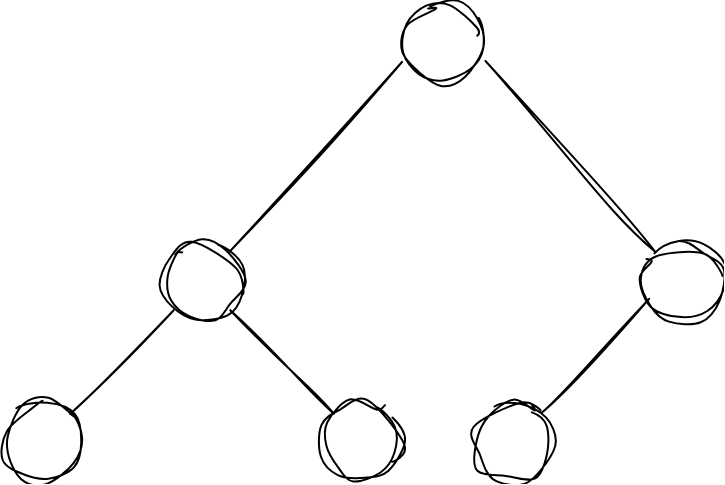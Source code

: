 <mxfile version="24.7.5">
  <diagram name="第 1 页" id="jy1TVek64ZTSS9d4jHHz">
    <mxGraphModel dx="1185" dy="683" grid="1" gridSize="10" guides="1" tooltips="1" connect="1" arrows="1" fold="1" page="1" pageScale="1" pageWidth="827" pageHeight="1169" math="0" shadow="0">
      <root>
        <mxCell id="0" />
        <mxCell id="1" parent="0" />
        <mxCell id="S7aDT1qXhI9r-aNUoDuf-14" value="" style="ellipse;whiteSpace=wrap;html=1;aspect=fixed;sketch=1;curveFitting=1;jiggle=2;shadow=0;fillColor=none;" vertex="1" parent="1">
          <mxGeometry x="400" y="40" width="40" height="40" as="geometry" />
        </mxCell>
        <mxCell id="S7aDT1qXhI9r-aNUoDuf-15" value="" style="ellipse;whiteSpace=wrap;html=1;aspect=fixed;sketch=1;curveFitting=1;jiggle=2;shadow=0;fillColor=none;" vertex="1" parent="1">
          <mxGeometry x="280" y="160" width="40" height="40" as="geometry" />
        </mxCell>
        <mxCell id="S7aDT1qXhI9r-aNUoDuf-16" value="" style="ellipse;whiteSpace=wrap;html=1;aspect=fixed;sketch=1;curveFitting=1;jiggle=2;shadow=0;fillColor=none;" vertex="1" parent="1">
          <mxGeometry x="520" y="160" width="40" height="40" as="geometry" />
        </mxCell>
        <mxCell id="S7aDT1qXhI9r-aNUoDuf-17" value="" style="ellipse;whiteSpace=wrap;html=1;aspect=fixed;sketch=1;curveFitting=1;jiggle=2;shadow=0;fillColor=none;" vertex="1" parent="1">
          <mxGeometry x="200" y="240" width="40" height="40" as="geometry" />
        </mxCell>
        <mxCell id="S7aDT1qXhI9r-aNUoDuf-18" value="" style="ellipse;whiteSpace=wrap;html=1;aspect=fixed;sketch=1;curveFitting=1;jiggle=2;shadow=0;fillColor=none;" vertex="1" parent="1">
          <mxGeometry x="360" y="240" width="40" height="40" as="geometry" />
        </mxCell>
        <mxCell id="S7aDT1qXhI9r-aNUoDuf-19" value="" style="endArrow=none;html=1;rounded=0;entryX=0;entryY=0.75;entryDx=0;entryDy=0;entryPerimeter=0;sketch=1;curveFitting=1;jiggle=2;" edge="1" parent="1" source="S7aDT1qXhI9r-aNUoDuf-15" target="S7aDT1qXhI9r-aNUoDuf-14">
          <mxGeometry width="50" height="50" relative="1" as="geometry">
            <mxPoint x="320" y="400" as="sourcePoint" />
            <mxPoint x="370" y="350" as="targetPoint" />
          </mxGeometry>
        </mxCell>
        <mxCell id="S7aDT1qXhI9r-aNUoDuf-20" value="" style="endArrow=none;html=1;rounded=0;entryX=0;entryY=1;entryDx=0;entryDy=0;exitX=1;exitY=0;exitDx=0;exitDy=0;sketch=1;curveFitting=1;jiggle=2;" edge="1" parent="1" source="S7aDT1qXhI9r-aNUoDuf-17" target="S7aDT1qXhI9r-aNUoDuf-15">
          <mxGeometry width="50" height="50" relative="1" as="geometry">
            <mxPoint x="320" y="400" as="sourcePoint" />
            <mxPoint x="370" y="350" as="targetPoint" />
          </mxGeometry>
        </mxCell>
        <mxCell id="S7aDT1qXhI9r-aNUoDuf-21" value="" style="endArrow=none;html=1;rounded=0;entryX=1.043;entryY=0.737;entryDx=0;entryDy=0;sketch=1;curveFitting=1;jiggle=2;entryPerimeter=0;" edge="1" parent="1" source="S7aDT1qXhI9r-aNUoDuf-16" target="S7aDT1qXhI9r-aNUoDuf-14">
          <mxGeometry width="50" height="50" relative="1" as="geometry">
            <mxPoint x="244" y="256" as="sourcePoint" />
            <mxPoint x="296" y="204" as="targetPoint" />
          </mxGeometry>
        </mxCell>
        <mxCell id="S7aDT1qXhI9r-aNUoDuf-22" value="" style="endArrow=none;html=1;rounded=0;entryX=1;entryY=1;entryDx=0;entryDy=0;sketch=1;curveFitting=1;jiggle=2;" edge="1" parent="1" source="S7aDT1qXhI9r-aNUoDuf-18" target="S7aDT1qXhI9r-aNUoDuf-15">
          <mxGeometry width="50" height="50" relative="1" as="geometry">
            <mxPoint x="254" y="266" as="sourcePoint" />
            <mxPoint x="306" y="214" as="targetPoint" />
          </mxGeometry>
        </mxCell>
        <mxCell id="S7aDT1qXhI9r-aNUoDuf-23" value="" style="ellipse;whiteSpace=wrap;html=1;aspect=fixed;sketch=1;curveFitting=1;jiggle=2;shadow=0;fillColor=none;" vertex="1" parent="1">
          <mxGeometry x="436" y="240" width="40" height="40" as="geometry" />
        </mxCell>
        <mxCell id="S7aDT1qXhI9r-aNUoDuf-24" value="" style="endArrow=none;html=1;rounded=0;entryX=0.089;entryY=0.711;entryDx=0;entryDy=0;sketch=1;curveFitting=1;jiggle=2;entryPerimeter=0;" edge="1" parent="1" source="S7aDT1qXhI9r-aNUoDuf-23" target="S7aDT1qXhI9r-aNUoDuf-16">
          <mxGeometry width="50" height="50" relative="1" as="geometry">
            <mxPoint x="330" y="266" as="sourcePoint" />
            <mxPoint x="390" y="194" as="targetPoint" />
          </mxGeometry>
        </mxCell>
      </root>
    </mxGraphModel>
  </diagram>
</mxfile>
